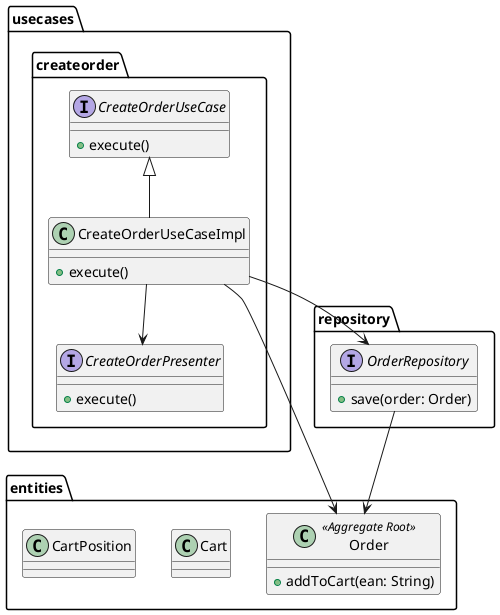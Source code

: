 @startuml

package usecases.createorder {
    interface CreateOrderUseCase {
        + execute()
    }

    class CreateOrderUseCaseImpl extends CreateOrderUseCase {
        + execute()
    }

    interface CreateOrderPresenter {
        + execute()
    }
}

package entities {
    class Order <<Aggregate Root>> {
        + addToCart(ean: String)
    }

    class Cart {

    }

    class CartPosition {

    }
}

package repository {
    interface OrderRepository {
        + save(order: Order)
    }
}

CreateOrderUseCaseImpl --> Order
CreateOrderUseCaseImpl --> CreateOrderPresenter
CreateOrderUseCaseImpl --> OrderRepository
OrderRepository --> Order

@enduml
